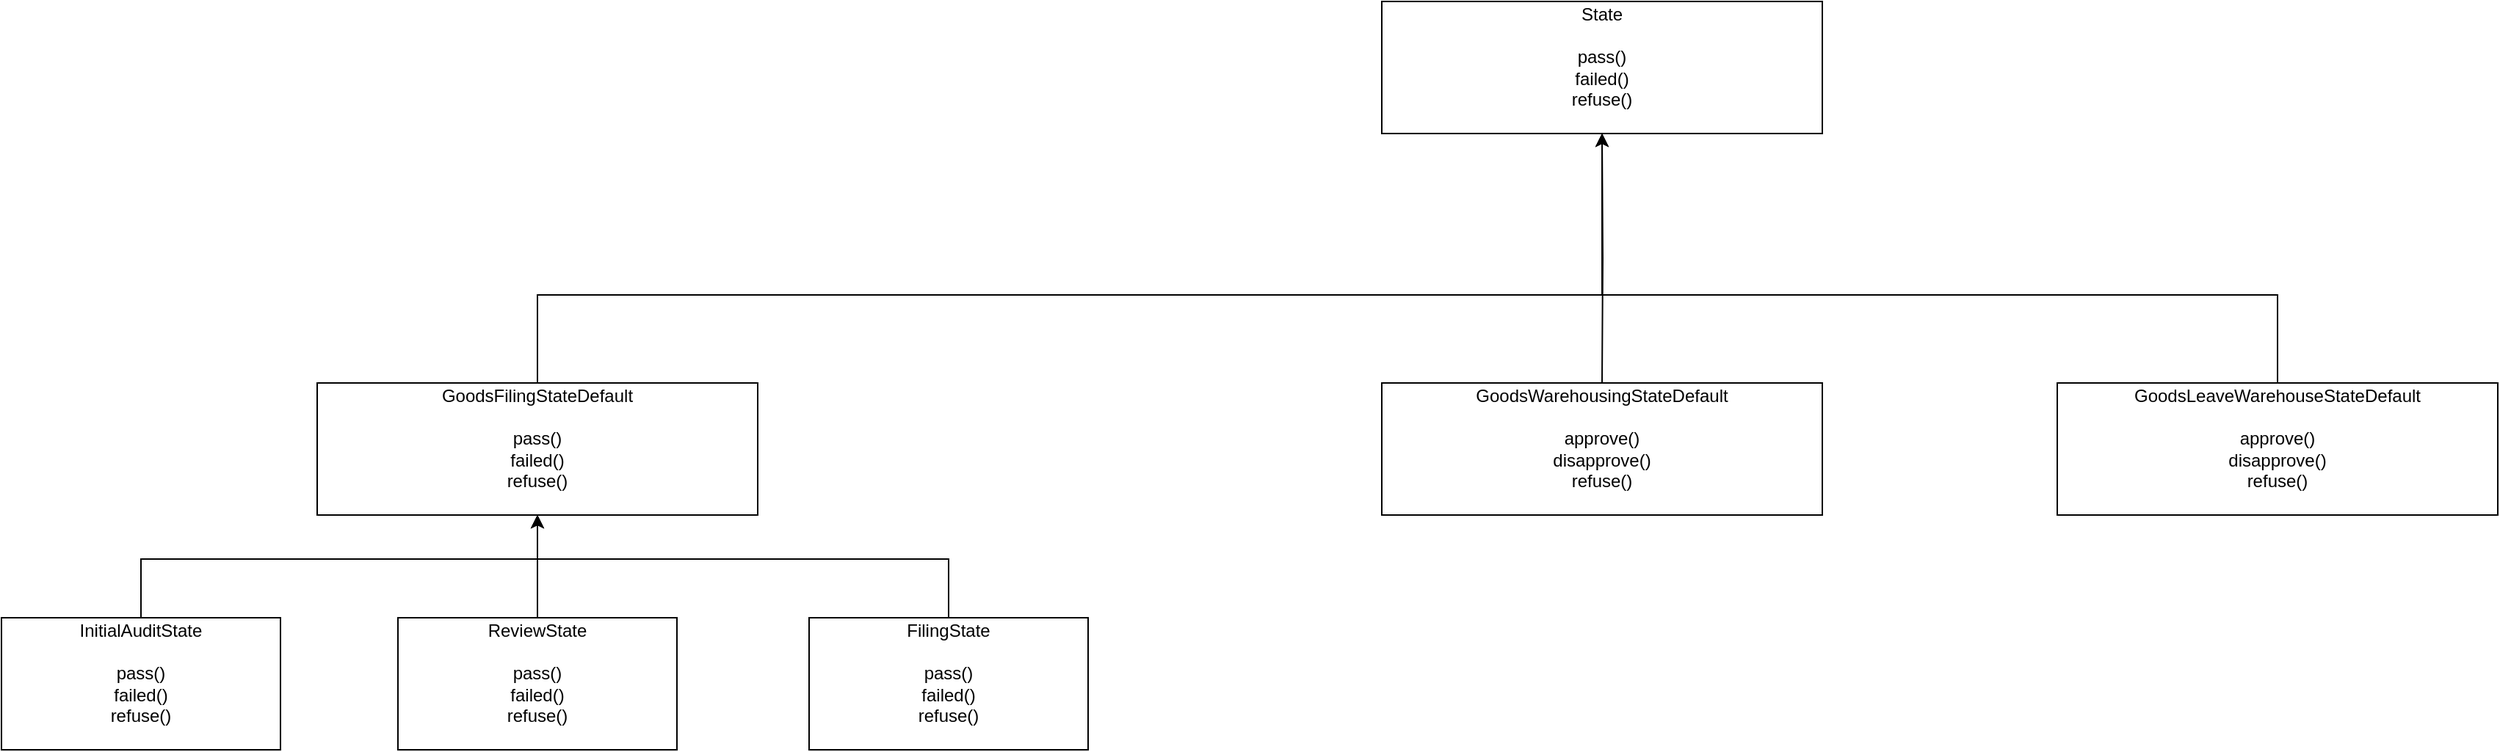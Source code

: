 <mxfile version="18.0.1" type="github">
  <diagram id="jbC2Zt3tx9CFVbumyFda" name="Page-1">
    <mxGraphModel dx="3076" dy="762" grid="1" gridSize="10" guides="1" tooltips="1" connect="1" arrows="1" fold="1" page="1" pageScale="1" pageWidth="1654" pageHeight="2336" math="0" shadow="0">
      <root>
        <mxCell id="0" />
        <mxCell id="1" parent="0" />
        <mxCell id="e7ZBUxs0c7WkvLIj3UUD-1" value="&lt;span style=&quot;background-color: initial;&quot;&gt;State&lt;br&gt;&lt;br&gt;&lt;/span&gt;pass()&lt;br&gt;failed()&lt;br&gt;refuse()&lt;br&gt;&lt;span style=&quot;background-color: initial;&quot;&gt;&lt;br&gt;&lt;/span&gt;" style="rounded=0;whiteSpace=wrap;html=1;" vertex="1" parent="1">
          <mxGeometry x="470" y="20" width="300" height="90" as="geometry" />
        </mxCell>
        <mxCell id="e7ZBUxs0c7WkvLIj3UUD-9" style="edgeStyle=orthogonalEdgeStyle;rounded=0;orthogonalLoop=1;jettySize=auto;html=1;entryX=0.5;entryY=1;entryDx=0;entryDy=0;" edge="1" parent="1" target="e7ZBUxs0c7WkvLIj3UUD-1">
          <mxGeometry relative="1" as="geometry">
            <mxPoint x="620" y="280" as="sourcePoint" />
          </mxGeometry>
        </mxCell>
        <mxCell id="e7ZBUxs0c7WkvLIj3UUD-24" style="edgeStyle=orthogonalEdgeStyle;rounded=0;orthogonalLoop=1;jettySize=auto;html=1;" edge="1" parent="1" source="e7ZBUxs0c7WkvLIj3UUD-15" target="e7ZBUxs0c7WkvLIj3UUD-1">
          <mxGeometry relative="1" as="geometry">
            <Array as="points">
              <mxPoint x="-105" y="220" />
              <mxPoint x="620" y="220" />
            </Array>
          </mxGeometry>
        </mxCell>
        <mxCell id="e7ZBUxs0c7WkvLIj3UUD-15" value="GoodsFilingStateDefault&lt;span style=&quot;background-color: initial;&quot;&gt;&lt;br&gt;&lt;br&gt;&lt;/span&gt;pass()&lt;br&gt;failed()&lt;br&gt;refuse()&lt;br&gt;&lt;span style=&quot;background-color: initial;&quot;&gt;&lt;br&gt;&lt;/span&gt;" style="rounded=0;whiteSpace=wrap;html=1;" vertex="1" parent="1">
          <mxGeometry x="-255" y="280" width="300" height="90" as="geometry" />
        </mxCell>
        <mxCell id="e7ZBUxs0c7WkvLIj3UUD-16" value="GoodsWarehousingStateDefault&lt;span style=&quot;background-color: initial;&quot;&gt;&lt;br&gt;&lt;br&gt;approve()&lt;br&gt;disapprove()&lt;br&gt;refuse()&lt;br&gt;&lt;br&gt;&lt;/span&gt;" style="rounded=0;whiteSpace=wrap;html=1;" vertex="1" parent="1">
          <mxGeometry x="470" y="280" width="300" height="90" as="geometry" />
        </mxCell>
        <mxCell id="e7ZBUxs0c7WkvLIj3UUD-18" style="edgeStyle=orthogonalEdgeStyle;rounded=0;orthogonalLoop=1;jettySize=auto;html=1;entryX=0.5;entryY=1;entryDx=0;entryDy=0;" edge="1" parent="1" source="e7ZBUxs0c7WkvLIj3UUD-17" target="e7ZBUxs0c7WkvLIj3UUD-1">
          <mxGeometry relative="1" as="geometry">
            <Array as="points">
              <mxPoint x="1080" y="220" />
              <mxPoint x="620" y="220" />
            </Array>
          </mxGeometry>
        </mxCell>
        <mxCell id="e7ZBUxs0c7WkvLIj3UUD-17" value="GoodsLeaveWarehouseStateDefault&lt;span style=&quot;background-color: initial;&quot;&gt;&lt;br&gt;&lt;br&gt;approve()&lt;br&gt;disapprove()&lt;br&gt;refuse()&lt;br&gt;&lt;br&gt;&lt;/span&gt;" style="rounded=0;whiteSpace=wrap;html=1;" vertex="1" parent="1">
          <mxGeometry x="930" y="280" width="300" height="90" as="geometry" />
        </mxCell>
        <mxCell id="e7ZBUxs0c7WkvLIj3UUD-25" style="edgeStyle=orthogonalEdgeStyle;rounded=0;orthogonalLoop=1;jettySize=auto;html=1;entryX=0.5;entryY=1;entryDx=0;entryDy=0;" edge="1" parent="1" source="e7ZBUxs0c7WkvLIj3UUD-21" target="e7ZBUxs0c7WkvLIj3UUD-15">
          <mxGeometry relative="1" as="geometry">
            <Array as="points">
              <mxPoint x="-375" y="400" />
              <mxPoint x="-105" y="400" />
            </Array>
          </mxGeometry>
        </mxCell>
        <mxCell id="e7ZBUxs0c7WkvLIj3UUD-21" value="&lt;span style=&quot;background-color: initial;&quot;&gt;InitialAuditState&lt;br&gt;&lt;br&gt;&lt;/span&gt;pass()&lt;br&gt;failed()&lt;br&gt;refuse()&lt;br&gt;&lt;span style=&quot;background-color: initial;&quot;&gt;&lt;br&gt;&lt;/span&gt;" style="rounded=0;whiteSpace=wrap;html=1;" vertex="1" parent="1">
          <mxGeometry x="-470" y="440" width="190" height="90" as="geometry" />
        </mxCell>
        <mxCell id="e7ZBUxs0c7WkvLIj3UUD-26" style="edgeStyle=orthogonalEdgeStyle;rounded=0;orthogonalLoop=1;jettySize=auto;html=1;" edge="1" parent="1" source="e7ZBUxs0c7WkvLIj3UUD-22">
          <mxGeometry relative="1" as="geometry">
            <mxPoint x="-105" y="370" as="targetPoint" />
          </mxGeometry>
        </mxCell>
        <mxCell id="e7ZBUxs0c7WkvLIj3UUD-22" value="&lt;span style=&quot;background-color: initial;&quot;&gt;ReviewState&lt;br&gt;&lt;br&gt;&lt;/span&gt;pass()&lt;br&gt;failed()&lt;br&gt;refuse()&lt;br&gt;&lt;span style=&quot;background-color: initial;&quot;&gt;&lt;br&gt;&lt;/span&gt;" style="rounded=0;whiteSpace=wrap;html=1;" vertex="1" parent="1">
          <mxGeometry x="-200" y="440" width="190" height="90" as="geometry" />
        </mxCell>
        <mxCell id="e7ZBUxs0c7WkvLIj3UUD-27" style="edgeStyle=orthogonalEdgeStyle;rounded=0;orthogonalLoop=1;jettySize=auto;html=1;entryX=0.5;entryY=1;entryDx=0;entryDy=0;" edge="1" parent="1" source="e7ZBUxs0c7WkvLIj3UUD-23" target="e7ZBUxs0c7WkvLIj3UUD-15">
          <mxGeometry relative="1" as="geometry">
            <Array as="points">
              <mxPoint x="175" y="400" />
              <mxPoint x="-105" y="400" />
            </Array>
          </mxGeometry>
        </mxCell>
        <mxCell id="e7ZBUxs0c7WkvLIj3UUD-23" value="Filing&lt;span style=&quot;background-color: initial;&quot;&gt;State&lt;br&gt;&lt;br&gt;&lt;/span&gt;pass()&lt;br&gt;failed()&lt;br&gt;refuse()&lt;br&gt;&lt;span style=&quot;background-color: initial;&quot;&gt;&lt;br&gt;&lt;/span&gt;" style="rounded=0;whiteSpace=wrap;html=1;" vertex="1" parent="1">
          <mxGeometry x="80" y="440" width="190" height="90" as="geometry" />
        </mxCell>
      </root>
    </mxGraphModel>
  </diagram>
</mxfile>
